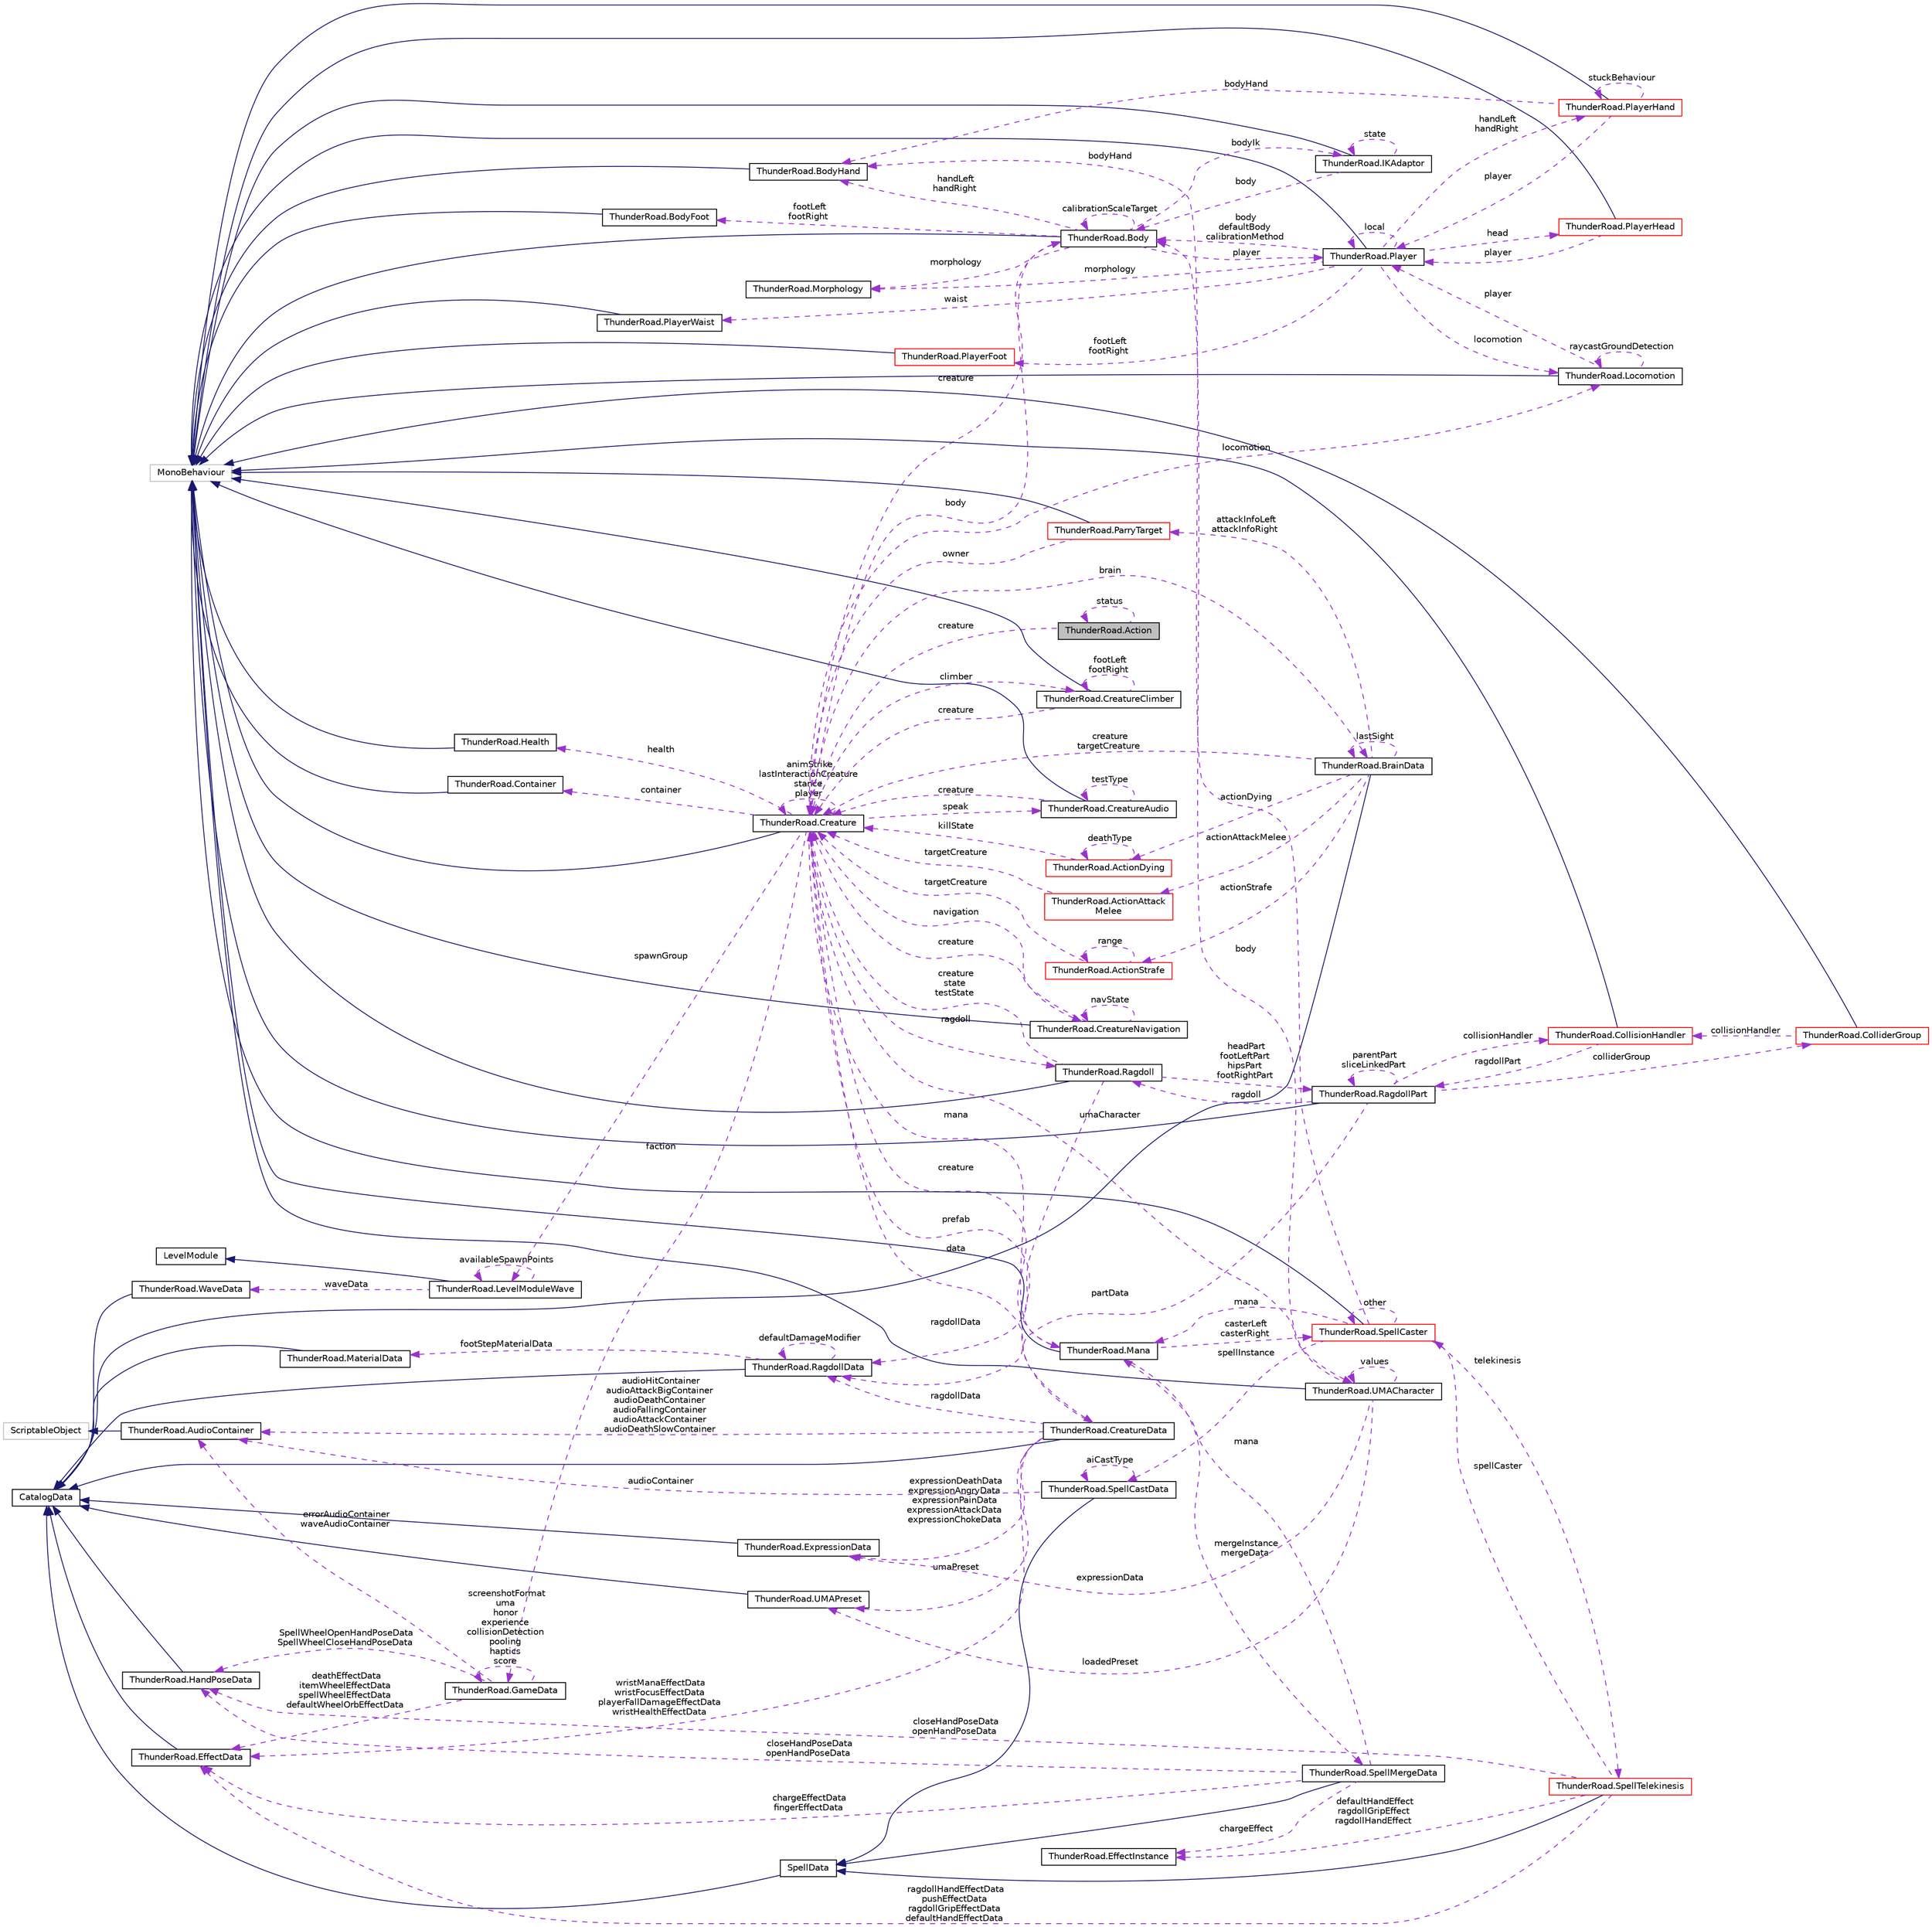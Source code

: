 digraph "ThunderRoad.Action"
{
 // LATEX_PDF_SIZE
  edge [fontname="Helvetica",fontsize="10",labelfontname="Helvetica",labelfontsize="10"];
  node [fontname="Helvetica",fontsize="10",shape=record];
  rankdir="LR";
  Node1 [label="ThunderRoad.Action",height=0.2,width=0.4,color="black", fillcolor="grey75", style="filled", fontcolor="black",tooltip="Class Action."];
  Node2 -> Node1 [dir="back",color="darkorchid3",fontsize="10",style="dashed",label=" creature" ,fontname="Helvetica"];
  Node2 [label="ThunderRoad.Creature",height=0.2,width=0.4,color="black", fillcolor="white", style="filled",URL="$class_thunder_road_1_1_creature.html",tooltip="Class Creature. Implements the UnityEngine.MonoBehaviour"];
  Node3 -> Node2 [dir="back",color="midnightblue",fontsize="10",style="solid",fontname="Helvetica"];
  Node3 [label="MonoBehaviour",height=0.2,width=0.4,color="grey75", fillcolor="white", style="filled",tooltip=" "];
  Node4 -> Node2 [dir="back",color="darkorchid3",fontsize="10",style="dashed",label=" climber" ,fontname="Helvetica"];
  Node4 [label="ThunderRoad.CreatureClimber",height=0.2,width=0.4,color="black", fillcolor="white", style="filled",URL="$class_thunder_road_1_1_creature_climber.html",tooltip="Class CreatureClimber. Implements the UnityEngine.MonoBehaviour"];
  Node3 -> Node4 [dir="back",color="midnightblue",fontsize="10",style="solid",fontname="Helvetica"];
  Node4 -> Node4 [dir="back",color="darkorchid3",fontsize="10",style="dashed",label=" footLeft\nfootRight" ,fontname="Helvetica"];
  Node2 -> Node4 [dir="back",color="darkorchid3",fontsize="10",style="dashed",label=" creature" ,fontname="Helvetica"];
  Node5 -> Node2 [dir="back",color="darkorchid3",fontsize="10",style="dashed",label=" health" ,fontname="Helvetica"];
  Node5 [label="ThunderRoad.Health",height=0.2,width=0.4,color="black", fillcolor="white", style="filled",URL="$class_thunder_road_1_1_health.html",tooltip="Class Health. Implements the UnityEngine.MonoBehaviour"];
  Node3 -> Node5 [dir="back",color="midnightblue",fontsize="10",style="solid",fontname="Helvetica"];
  Node6 -> Node2 [dir="back",color="darkorchid3",fontsize="10",style="dashed",label=" faction" ,fontname="Helvetica"];
  Node6 [label="ThunderRoad.GameData",height=0.2,width=0.4,color="black", fillcolor="white", style="filled",URL="$class_thunder_road_1_1_game_data.html",tooltip="Class GameData."];
  Node6 -> Node6 [dir="back",color="darkorchid3",fontsize="10",style="dashed",label=" screenshotFormat\numa\nhonor\nexperience\ncollisionDetection\npooling\nhaptics\nscore" ,fontname="Helvetica"];
  Node7 -> Node6 [dir="back",color="darkorchid3",fontsize="10",style="dashed",label=" deathEffectData\nitemWheelEffectData\nspellWheelEffectData\ndefaultWheelOrbEffectData" ,fontname="Helvetica"];
  Node7 [label="ThunderRoad.EffectData",height=0.2,width=0.4,color="black", fillcolor="white", style="filled",URL="$class_thunder_road_1_1_effect_data.html",tooltip="Class EffectData. Implements the ThunderRoad.CatalogData"];
  Node8 -> Node7 [dir="back",color="midnightblue",fontsize="10",style="solid",fontname="Helvetica"];
  Node8 [label="CatalogData",height=0.2,width=0.4,color="black", fillcolor="white", style="filled",URL="$class_thunder_road_1_1_catalog_data.html",tooltip="Class CatalogData."];
  Node9 -> Node6 [dir="back",color="darkorchid3",fontsize="10",style="dashed",label=" SpellWheelOpenHandPoseData\nSpellWheelCloseHandPoseData" ,fontname="Helvetica"];
  Node9 [label="ThunderRoad.HandPoseData",height=0.2,width=0.4,color="black", fillcolor="white", style="filled",URL="$class_thunder_road_1_1_hand_pose_data.html",tooltip="Class HandPoseData. Implements the ThunderRoad.CatalogData"];
  Node8 -> Node9 [dir="back",color="midnightblue",fontsize="10",style="solid",fontname="Helvetica"];
  Node10 -> Node6 [dir="back",color="darkorchid3",fontsize="10",style="dashed",label=" errorAudioContainer\nwaveAudioContainer" ,fontname="Helvetica"];
  Node10 [label="ThunderRoad.AudioContainer",height=0.2,width=0.4,color="black", fillcolor="white", style="filled",URL="$class_thunder_road_1_1_audio_container.html",tooltip="Class AudioContainer. Implements the UnityEngine.ScriptableObject"];
  Node11 -> Node10 [dir="back",color="midnightblue",fontsize="10",style="solid",fontname="Helvetica"];
  Node11 [label="ScriptableObject",height=0.2,width=0.4,color="grey75", fillcolor="white", style="filled",tooltip=" "];
  Node12 -> Node2 [dir="back",color="darkorchid3",fontsize="10",style="dashed",label=" spawnGroup" ,fontname="Helvetica"];
  Node12 [label="ThunderRoad.LevelModuleWave",height=0.2,width=0.4,color="black", fillcolor="white", style="filled",URL="$class_thunder_road_1_1_level_module_wave.html",tooltip="Class LevelModuleWave. Implements the ThunderRoad.LevelModule"];
  Node13 -> Node12 [dir="back",color="midnightblue",fontsize="10",style="solid",fontname="Helvetica"];
  Node13 [label="LevelModule",height=0.2,width=0.4,color="black", fillcolor="white", style="filled",URL="$class_thunder_road_1_1_level_module.html",tooltip="Class LevelModule."];
  Node12 -> Node12 [dir="back",color="darkorchid3",fontsize="10",style="dashed",label=" availableSpawnPoints" ,fontname="Helvetica"];
  Node14 -> Node12 [dir="back",color="darkorchid3",fontsize="10",style="dashed",label=" waveData" ,fontname="Helvetica"];
  Node14 [label="ThunderRoad.WaveData",height=0.2,width=0.4,color="black", fillcolor="white", style="filled",URL="$class_thunder_road_1_1_wave_data.html",tooltip="Class WaveData. Implements the ThunderRoad.CatalogData"];
  Node8 -> Node14 [dir="back",color="midnightblue",fontsize="10",style="solid",fontname="Helvetica"];
  Node15 -> Node2 [dir="back",color="darkorchid3",fontsize="10",style="dashed",label=" data" ,fontname="Helvetica"];
  Node15 [label="ThunderRoad.CreatureData",height=0.2,width=0.4,color="black", fillcolor="white", style="filled",URL="$class_thunder_road_1_1_creature_data.html",tooltip="Class CreatureData. Implements the ThunderRoad.CatalogData"];
  Node8 -> Node15 [dir="back",color="midnightblue",fontsize="10",style="solid",fontname="Helvetica"];
  Node16 -> Node15 [dir="back",color="darkorchid3",fontsize="10",style="dashed",label=" ragdollData" ,fontname="Helvetica"];
  Node16 [label="ThunderRoad.RagdollData",height=0.2,width=0.4,color="black", fillcolor="white", style="filled",URL="$class_thunder_road_1_1_ragdoll_data.html",tooltip="Class RagdollData. Implements the ThunderRoad.CatalogData"];
  Node8 -> Node16 [dir="back",color="midnightblue",fontsize="10",style="solid",fontname="Helvetica"];
  Node17 -> Node16 [dir="back",color="darkorchid3",fontsize="10",style="dashed",label=" footStepMaterialData" ,fontname="Helvetica"];
  Node17 [label="ThunderRoad.MaterialData",height=0.2,width=0.4,color="black", fillcolor="white", style="filled",URL="$class_thunder_road_1_1_material_data.html",tooltip="Class MaterialData. Implements the ThunderRoad.CatalogData"];
  Node8 -> Node17 [dir="back",color="midnightblue",fontsize="10",style="solid",fontname="Helvetica"];
  Node16 -> Node16 [dir="back",color="darkorchid3",fontsize="10",style="dashed",label=" defaultDamageModifier" ,fontname="Helvetica"];
  Node7 -> Node15 [dir="back",color="darkorchid3",fontsize="10",style="dashed",label=" wristManaEffectData\nwristFocusEffectData\nplayerFallDamageEffectData\nwristHealthEffectData" ,fontname="Helvetica"];
  Node18 -> Node15 [dir="back",color="darkorchid3",fontsize="10",style="dashed",label=" umaPreset" ,fontname="Helvetica"];
  Node18 [label="ThunderRoad.UMAPreset",height=0.2,width=0.4,color="black", fillcolor="white", style="filled",URL="$class_thunder_road_1_1_u_m_a_preset.html",tooltip="Class UMAPreset. Implements the ThunderRoad.CatalogData"];
  Node8 -> Node18 [dir="back",color="midnightblue",fontsize="10",style="solid",fontname="Helvetica"];
  Node10 -> Node15 [dir="back",color="darkorchid3",fontsize="10",style="dashed",label=" audioHitContainer\naudioAttackBigContainer\naudioDeathContainer\naudioFallingContainer\naudioAttackContainer\naudioDeathSlowContainer" ,fontname="Helvetica"];
  Node19 -> Node15 [dir="back",color="darkorchid3",fontsize="10",style="dashed",label=" expressionDeathData\nexpressionAngryData\nexpressionPainData\nexpressionAttackData\nexpressionChokeData" ,fontname="Helvetica"];
  Node19 [label="ThunderRoad.ExpressionData",height=0.2,width=0.4,color="black", fillcolor="white", style="filled",URL="$class_thunder_road_1_1_expression_data.html",tooltip="Class ExpressionData. Implements the ThunderRoad.CatalogData"];
  Node8 -> Node19 [dir="back",color="midnightblue",fontsize="10",style="solid",fontname="Helvetica"];
  Node2 -> Node15 [dir="back",color="darkorchid3",fontsize="10",style="dashed",label=" prefab" ,fontname="Helvetica"];
  Node20 -> Node2 [dir="back",color="darkorchid3",fontsize="10",style="dashed",label=" locomotion" ,fontname="Helvetica"];
  Node20 [label="ThunderRoad.Locomotion",height=0.2,width=0.4,color="black", fillcolor="white", style="filled",URL="$class_thunder_road_1_1_locomotion.html",tooltip="Class Locomotion. Implements the UnityEngine.MonoBehaviour"];
  Node3 -> Node20 [dir="back",color="midnightblue",fontsize="10",style="solid",fontname="Helvetica"];
  Node21 -> Node20 [dir="back",color="darkorchid3",fontsize="10",style="dashed",label=" player" ,fontname="Helvetica"];
  Node21 [label="ThunderRoad.Player",height=0.2,width=0.4,color="black", fillcolor="white", style="filled",URL="$class_thunder_road_1_1_player.html",tooltip="Class Player. Implements the UnityEngine.MonoBehaviour"];
  Node3 -> Node21 [dir="back",color="midnightblue",fontsize="10",style="solid",fontname="Helvetica"];
  Node22 -> Node21 [dir="back",color="darkorchid3",fontsize="10",style="dashed",label=" footLeft\nfootRight" ,fontname="Helvetica"];
  Node22 [label="ThunderRoad.PlayerFoot",height=0.2,width=0.4,color="red", fillcolor="white", style="filled",URL="$class_thunder_road_1_1_player_foot.html",tooltip="Class PlayerFoot. Implements the UnityEngine.MonoBehaviour"];
  Node3 -> Node22 [dir="back",color="midnightblue",fontsize="10",style="solid",fontname="Helvetica"];
  Node21 -> Node21 [dir="back",color="darkorchid3",fontsize="10",style="dashed",label=" local" ,fontname="Helvetica"];
  Node76 -> Node21 [dir="back",color="darkorchid3",fontsize="10",style="dashed",label=" morphology" ,fontname="Helvetica"];
  Node76 [label="ThunderRoad.Morphology",height=0.2,width=0.4,color="black", fillcolor="white", style="filled",URL="$class_thunder_road_1_1_morphology.html",tooltip="Class Morphology."];
  Node20 -> Node21 [dir="back",color="darkorchid3",fontsize="10",style="dashed",label=" locomotion" ,fontname="Helvetica"];
  Node77 -> Node21 [dir="back",color="darkorchid3",fontsize="10",style="dashed",label=" head" ,fontname="Helvetica"];
  Node77 [label="ThunderRoad.PlayerHead",height=0.2,width=0.4,color="red", fillcolor="white", style="filled",URL="$class_thunder_road_1_1_player_head.html",tooltip="Class PlayerHead. Implements the UnityEngine.MonoBehaviour"];
  Node3 -> Node77 [dir="back",color="midnightblue",fontsize="10",style="solid",fontname="Helvetica"];
  Node21 -> Node77 [dir="back",color="darkorchid3",fontsize="10",style="dashed",label=" player" ,fontname="Helvetica"];
  Node78 -> Node21 [dir="back",color="darkorchid3",fontsize="10",style="dashed",label=" body\ndefaultBody\ncalibrationMethod" ,fontname="Helvetica"];
  Node78 [label="ThunderRoad.Body",height=0.2,width=0.4,color="black", fillcolor="white", style="filled",URL="$class_thunder_road_1_1_body.html",tooltip="Class Body. Implements the UnityEngine.MonoBehaviour"];
  Node3 -> Node78 [dir="back",color="midnightblue",fontsize="10",style="solid",fontname="Helvetica"];
  Node21 -> Node78 [dir="back",color="darkorchid3",fontsize="10",style="dashed",label=" player" ,fontname="Helvetica"];
  Node76 -> Node78 [dir="back",color="darkorchid3",fontsize="10",style="dashed",label=" morphology" ,fontname="Helvetica"];
  Node79 -> Node78 [dir="back",color="darkorchid3",fontsize="10",style="dashed",label=" bodyIk" ,fontname="Helvetica"];
  Node79 [label="ThunderRoad.IKAdaptor",height=0.2,width=0.4,color="black", fillcolor="white", style="filled",URL="$class_thunder_road_1_1_i_k_adaptor.html",tooltip="Class IKAdaptor. Implements the UnityEngine.MonoBehaviour"];
  Node3 -> Node79 [dir="back",color="midnightblue",fontsize="10",style="solid",fontname="Helvetica"];
  Node79 -> Node79 [dir="back",color="darkorchid3",fontsize="10",style="dashed",label=" state" ,fontname="Helvetica"];
  Node78 -> Node79 [dir="back",color="darkorchid3",fontsize="10",style="dashed",label=" body" ,fontname="Helvetica"];
  Node78 -> Node78 [dir="back",color="darkorchid3",fontsize="10",style="dashed",label=" calibrationScaleTarget" ,fontname="Helvetica"];
  Node2 -> Node78 [dir="back",color="darkorchid3",fontsize="10",style="dashed",label=" creature" ,fontname="Helvetica"];
  Node45 -> Node78 [dir="back",color="darkorchid3",fontsize="10",style="dashed",label=" handLeft\nhandRight" ,fontname="Helvetica"];
  Node45 [label="ThunderRoad.BodyHand",height=0.2,width=0.4,color="black", fillcolor="white", style="filled",URL="$class_thunder_road_1_1_body_hand.html",tooltip="Class BodyHand. Implements the UnityEngine.MonoBehaviour"];
  Node3 -> Node45 [dir="back",color="midnightblue",fontsize="10",style="solid",fontname="Helvetica"];
  Node80 -> Node78 [dir="back",color="darkorchid3",fontsize="10",style="dashed",label=" footLeft\nfootRight" ,fontname="Helvetica"];
  Node80 [label="ThunderRoad.BodyFoot",height=0.2,width=0.4,color="black", fillcolor="white", style="filled",URL="$class_thunder_road_1_1_body_foot.html",tooltip="Class BodyFoot. Implements the UnityEngine.MonoBehaviour"];
  Node3 -> Node80 [dir="back",color="midnightblue",fontsize="10",style="solid",fontname="Helvetica"];
  Node81 -> Node21 [dir="back",color="darkorchid3",fontsize="10",style="dashed",label=" waist" ,fontname="Helvetica"];
  Node81 [label="ThunderRoad.PlayerWaist",height=0.2,width=0.4,color="black", fillcolor="white", style="filled",URL="$class_thunder_road_1_1_player_waist.html",tooltip="Class PlayerWaist. Implements the UnityEngine.MonoBehaviour"];
  Node3 -> Node81 [dir="back",color="midnightblue",fontsize="10",style="solid",fontname="Helvetica"];
  Node70 -> Node21 [dir="back",color="darkorchid3",fontsize="10",style="dashed",label=" handLeft\nhandRight" ,fontname="Helvetica"];
  Node70 [label="ThunderRoad.PlayerHand",height=0.2,width=0.4,color="red", fillcolor="white", style="filled",URL="$class_thunder_road_1_1_player_hand.html",tooltip="Class PlayerHand. Implements the UnityEngine.MonoBehaviour"];
  Node3 -> Node70 [dir="back",color="midnightblue",fontsize="10",style="solid",fontname="Helvetica"];
  Node21 -> Node70 [dir="back",color="darkorchid3",fontsize="10",style="dashed",label=" player" ,fontname="Helvetica"];
  Node45 -> Node70 [dir="back",color="darkorchid3",fontsize="10",style="dashed",label=" bodyHand" ,fontname="Helvetica"];
  Node70 -> Node70 [dir="back",color="darkorchid3",fontsize="10",style="dashed",label=" stuckBehaviour" ,fontname="Helvetica"];
  Node20 -> Node20 [dir="back",color="darkorchid3",fontsize="10",style="dashed",label=" raycastGroundDetection" ,fontname="Helvetica"];
  Node49 -> Node2 [dir="back",color="darkorchid3",fontsize="10",style="dashed",label=" ragdoll" ,fontname="Helvetica"];
  Node49 [label="ThunderRoad.Ragdoll",height=0.2,width=0.4,color="black", fillcolor="white", style="filled",URL="$class_thunder_road_1_1_ragdoll.html",tooltip="Class Ragdoll. Implements the UnityEngine.MonoBehaviour"];
  Node3 -> Node49 [dir="back",color="midnightblue",fontsize="10",style="solid",fontname="Helvetica"];
  Node16 -> Node49 [dir="back",color="darkorchid3",fontsize="10",style="dashed",label=" ragdollData" ,fontname="Helvetica"];
  Node50 -> Node49 [dir="back",color="darkorchid3",fontsize="10",style="dashed",label=" headPart\nfootLeftPart\nhipsPart\nfootRightPart" ,fontname="Helvetica"];
  Node50 [label="ThunderRoad.RagdollPart",height=0.2,width=0.4,color="black", fillcolor="white", style="filled",URL="$class_thunder_road_1_1_ragdoll_part.html",tooltip="Class RagdollPart. Implements the UnityEngine.MonoBehaviour"];
  Node3 -> Node50 [dir="back",color="midnightblue",fontsize="10",style="solid",fontname="Helvetica"];
  Node51 -> Node50 [dir="back",color="darkorchid3",fontsize="10",style="dashed",label=" collisionHandler" ,fontname="Helvetica"];
  Node51 [label="ThunderRoad.CollisionHandler",height=0.2,width=0.4,color="red", fillcolor="white", style="filled",URL="$class_thunder_road_1_1_collision_handler.html",tooltip="Class CollisionHandler. Implements the UnityEngine.MonoBehaviour"];
  Node3 -> Node51 [dir="back",color="midnightblue",fontsize="10",style="solid",fontname="Helvetica"];
  Node50 -> Node51 [dir="back",color="darkorchid3",fontsize="10",style="dashed",label=" ragdollPart" ,fontname="Helvetica"];
  Node16 -> Node50 [dir="back",color="darkorchid3",fontsize="10",style="dashed",label=" partData" ,fontname="Helvetica"];
  Node50 -> Node50 [dir="back",color="darkorchid3",fontsize="10",style="dashed",label=" parentPart\nsliceLinkedPart" ,fontname="Helvetica"];
  Node49 -> Node50 [dir="back",color="darkorchid3",fontsize="10",style="dashed",label=" ragdoll" ,fontname="Helvetica"];
  Node53 -> Node50 [dir="back",color="darkorchid3",fontsize="10",style="dashed",label=" colliderGroup" ,fontname="Helvetica"];
  Node53 [label="ThunderRoad.ColliderGroup",height=0.2,width=0.4,color="red", fillcolor="white", style="filled",URL="$class_thunder_road_1_1_collider_group.html",tooltip="Class ColliderGroup. Implements the UnityEngine.MonoBehaviour"];
  Node3 -> Node53 [dir="back",color="midnightblue",fontsize="10",style="solid",fontname="Helvetica"];
  Node51 -> Node53 [dir="back",color="darkorchid3",fontsize="10",style="dashed",label=" collisionHandler" ,fontname="Helvetica"];
  Node2 -> Node49 [dir="back",color="darkorchid3",fontsize="10",style="dashed",label=" creature\nstate\ntestState" ,fontname="Helvetica"];
  Node78 -> Node2 [dir="back",color="darkorchid3",fontsize="10",style="dashed",label=" body" ,fontname="Helvetica"];
  Node82 -> Node2 [dir="back",color="darkorchid3",fontsize="10",style="dashed",label=" speak" ,fontname="Helvetica"];
  Node82 [label="ThunderRoad.CreatureAudio",height=0.2,width=0.4,color="black", fillcolor="white", style="filled",URL="$class_thunder_road_1_1_creature_audio.html",tooltip="Class CreatureAudio. Implements the UnityEngine.MonoBehaviour"];
  Node3 -> Node82 [dir="back",color="midnightblue",fontsize="10",style="solid",fontname="Helvetica"];
  Node82 -> Node82 [dir="back",color="darkorchid3",fontsize="10",style="dashed",label=" testType" ,fontname="Helvetica"];
  Node2 -> Node82 [dir="back",color="darkorchid3",fontsize="10",style="dashed",label=" creature" ,fontname="Helvetica"];
  Node2 -> Node2 [dir="back",color="darkorchid3",fontsize="10",style="dashed",label=" animStrike\nlastInteractionCreature\nstance\nplayer" ,fontname="Helvetica"];
  Node42 -> Node2 [dir="back",color="darkorchid3",fontsize="10",style="dashed",label=" mana" ,fontname="Helvetica"];
  Node42 [label="ThunderRoad.Mana",height=0.2,width=0.4,color="black", fillcolor="white", style="filled",URL="$class_thunder_road_1_1_mana.html",tooltip="Class Mana. Implements the UnityEngine.MonoBehaviour"];
  Node3 -> Node42 [dir="back",color="midnightblue",fontsize="10",style="solid",fontname="Helvetica"];
  Node43 -> Node42 [dir="back",color="darkorchid3",fontsize="10",style="dashed",label=" mergeInstance\nmergeData" ,fontname="Helvetica"];
  Node43 [label="ThunderRoad.SpellMergeData",height=0.2,width=0.4,color="black", fillcolor="white", style="filled",URL="$class_thunder_road_1_1_spell_merge_data.html",tooltip="Class SpellMergeData. Implements the ThunderRoad.SpellData"];
  Node39 -> Node43 [dir="back",color="midnightblue",fontsize="10",style="solid",fontname="Helvetica"];
  Node39 [label="SpellData",height=0.2,width=0.4,color="black", fillcolor="white", style="filled",URL="$class_thunder_road_1_1_spell_data.html",tooltip="Class SpellData. Implements the ThunderRoad.CatalogData"];
  Node8 -> Node39 [dir="back",color="midnightblue",fontsize="10",style="solid",fontname="Helvetica"];
  Node7 -> Node43 [dir="back",color="darkorchid3",fontsize="10",style="dashed",label=" chargeEffectData\nfingerEffectData" ,fontname="Helvetica"];
  Node9 -> Node43 [dir="back",color="darkorchid3",fontsize="10",style="dashed",label=" closeHandPoseData\nopenHandPoseData" ,fontname="Helvetica"];
  Node42 -> Node43 [dir="back",color="darkorchid3",fontsize="10",style="dashed",label=" mana" ,fontname="Helvetica"];
  Node40 -> Node43 [dir="back",color="darkorchid3",fontsize="10",style="dashed",label=" chargeEffect" ,fontname="Helvetica"];
  Node40 [label="ThunderRoad.EffectInstance",height=0.2,width=0.4,color="black", fillcolor="white", style="filled",URL="$class_thunder_road_1_1_effect_instance.html",tooltip="Class EffectInstance."];
  Node37 -> Node42 [dir="back",color="darkorchid3",fontsize="10",style="dashed",label=" casterLeft\ncasterRight" ,fontname="Helvetica"];
  Node37 [label="ThunderRoad.SpellCaster",height=0.2,width=0.4,color="red", fillcolor="white", style="filled",URL="$class_thunder_road_1_1_spell_caster.html",tooltip="Class SpellCaster. Implements the UnityEngine.MonoBehaviour"];
  Node3 -> Node37 [dir="back",color="midnightblue",fontsize="10",style="solid",fontname="Helvetica"];
  Node38 -> Node37 [dir="back",color="darkorchid3",fontsize="10",style="dashed",label=" telekinesis" ,fontname="Helvetica"];
  Node38 [label="ThunderRoad.SpellTelekinesis",height=0.2,width=0.4,color="red", fillcolor="white", style="filled",URL="$class_thunder_road_1_1_spell_telekinesis.html",tooltip="Class SpellTelekinesis. Implements the ThunderRoad.SpellData"];
  Node39 -> Node38 [dir="back",color="midnightblue",fontsize="10",style="solid",fontname="Helvetica"];
  Node7 -> Node38 [dir="back",color="darkorchid3",fontsize="10",style="dashed",label=" ragdollHandEffectData\npushEffectData\nragdollGripEffectData\ndefaultHandEffectData" ,fontname="Helvetica"];
  Node9 -> Node38 [dir="back",color="darkorchid3",fontsize="10",style="dashed",label=" closeHandPoseData\nopenHandPoseData" ,fontname="Helvetica"];
  Node37 -> Node38 [dir="back",color="darkorchid3",fontsize="10",style="dashed",label=" spellCaster" ,fontname="Helvetica"];
  Node40 -> Node38 [dir="back",color="darkorchid3",fontsize="10",style="dashed",label=" defaultHandEffect\nragdollGripEffect\nragdollHandEffect" ,fontname="Helvetica"];
  Node37 -> Node37 [dir="back",color="darkorchid3",fontsize="10",style="dashed",label=" other" ,fontname="Helvetica"];
  Node41 -> Node37 [dir="back",color="darkorchid3",fontsize="10",style="dashed",label=" spellInstance" ,fontname="Helvetica"];
  Node41 [label="ThunderRoad.SpellCastData",height=0.2,width=0.4,color="black", fillcolor="white", style="filled",URL="$class_thunder_road_1_1_spell_cast_data.html",tooltip="Class SpellCastData. Implements the ThunderRoad.SpellData"];
  Node39 -> Node41 [dir="back",color="midnightblue",fontsize="10",style="solid",fontname="Helvetica"];
  Node10 -> Node41 [dir="back",color="darkorchid3",fontsize="10",style="dashed",label=" audioContainer" ,fontname="Helvetica"];
  Node41 -> Node41 [dir="back",color="darkorchid3",fontsize="10",style="dashed",label=" aiCastType" ,fontname="Helvetica"];
  Node42 -> Node37 [dir="back",color="darkorchid3",fontsize="10",style="dashed",label=" mana" ,fontname="Helvetica"];
  Node45 -> Node37 [dir="back",color="darkorchid3",fontsize="10",style="dashed",label=" bodyHand" ,fontname="Helvetica"];
  Node2 -> Node42 [dir="back",color="darkorchid3",fontsize="10",style="dashed",label=" creature" ,fontname="Helvetica"];
  Node83 -> Node2 [dir="back",color="darkorchid3",fontsize="10",style="dashed",label=" umaCharacter" ,fontname="Helvetica"];
  Node83 [label="ThunderRoad.UMACharacter",height=0.2,width=0.4,color="black", fillcolor="white", style="filled",URL="$class_thunder_road_1_1_u_m_a_character.html",tooltip="Class UMACharacter. Implements the UnityEngine.MonoBehaviour"];
  Node3 -> Node83 [dir="back",color="midnightblue",fontsize="10",style="solid",fontname="Helvetica"];
  Node18 -> Node83 [dir="back",color="darkorchid3",fontsize="10",style="dashed",label=" loadedPreset" ,fontname="Helvetica"];
  Node78 -> Node83 [dir="back",color="darkorchid3",fontsize="10",style="dashed",label=" body" ,fontname="Helvetica"];
  Node19 -> Node83 [dir="back",color="darkorchid3",fontsize="10",style="dashed",label=" expressionData" ,fontname="Helvetica"];
  Node83 -> Node83 [dir="back",color="darkorchid3",fontsize="10",style="dashed",label=" values" ,fontname="Helvetica"];
  Node84 -> Node2 [dir="back",color="darkorchid3",fontsize="10",style="dashed",label=" container" ,fontname="Helvetica"];
  Node84 [label="ThunderRoad.Container",height=0.2,width=0.4,color="black", fillcolor="white", style="filled",URL="$class_thunder_road_1_1_container.html",tooltip="Class Container. Implements the UnityEngine.MonoBehaviour"];
  Node3 -> Node84 [dir="back",color="midnightblue",fontsize="10",style="solid",fontname="Helvetica"];
  Node85 -> Node2 [dir="back",color="darkorchid3",fontsize="10",style="dashed",label=" brain" ,fontname="Helvetica"];
  Node85 [label="ThunderRoad.BrainData",height=0.2,width=0.4,color="black", fillcolor="white", style="filled",URL="$class_thunder_road_1_1_brain_data.html",tooltip="Class BrainData. Implements the ThunderRoad.CatalogData"];
  Node8 -> Node85 [dir="back",color="midnightblue",fontsize="10",style="solid",fontname="Helvetica"];
  Node86 -> Node85 [dir="back",color="darkorchid3",fontsize="10",style="dashed",label=" actionDying" ,fontname="Helvetica"];
  Node86 [label="ThunderRoad.ActionDying",height=0.2,width=0.4,color="red", fillcolor="white", style="filled",URL="$class_thunder_road_1_1_action_dying.html",tooltip="Class ActionDying. Implements the ThunderRoad.Action"];
  Node86 -> Node86 [dir="back",color="darkorchid3",fontsize="10",style="dashed",label=" deathType" ,fontname="Helvetica"];
  Node2 -> Node86 [dir="back",color="darkorchid3",fontsize="10",style="dashed",label=" killState" ,fontname="Helvetica"];
  Node88 -> Node85 [dir="back",color="darkorchid3",fontsize="10",style="dashed",label=" attackInfoLeft\nattackInfoRight" ,fontname="Helvetica"];
  Node88 [label="ThunderRoad.ParryTarget",height=0.2,width=0.4,color="red", fillcolor="white", style="filled",URL="$class_thunder_road_1_1_parry_target.html",tooltip="Class ParryTarget. Implements the UnityEngine.MonoBehaviour"];
  Node3 -> Node88 [dir="back",color="midnightblue",fontsize="10",style="solid",fontname="Helvetica"];
  Node2 -> Node88 [dir="back",color="darkorchid3",fontsize="10",style="dashed",label=" owner" ,fontname="Helvetica"];
  Node90 -> Node85 [dir="back",color="darkorchid3",fontsize="10",style="dashed",label=" actionAttackMelee" ,fontname="Helvetica"];
  Node90 [label="ThunderRoad.ActionAttack\lMelee",height=0.2,width=0.4,color="red", fillcolor="white", style="filled",URL="$class_thunder_road_1_1_action_attack_melee.html",tooltip="Class ActionAttackMelee. Implements the ThunderRoad.Action"];
  Node2 -> Node90 [dir="back",color="darkorchid3",fontsize="10",style="dashed",label=" targetCreature" ,fontname="Helvetica"];
  Node2 -> Node85 [dir="back",color="darkorchid3",fontsize="10",style="dashed",label=" creature\ntargetCreature" ,fontname="Helvetica"];
  Node85 -> Node85 [dir="back",color="darkorchid3",fontsize="10",style="dashed",label=" lastSight" ,fontname="Helvetica"];
  Node91 -> Node85 [dir="back",color="darkorchid3",fontsize="10",style="dashed",label=" actionStrafe" ,fontname="Helvetica"];
  Node91 [label="ThunderRoad.ActionStrafe",height=0.2,width=0.4,color="red", fillcolor="white", style="filled",URL="$class_thunder_road_1_1_action_strafe.html",tooltip="Class ActionStrafe. Implements the ThunderRoad.Action"];
  Node2 -> Node91 [dir="back",color="darkorchid3",fontsize="10",style="dashed",label=" targetCreature" ,fontname="Helvetica"];
  Node91 -> Node91 [dir="back",color="darkorchid3",fontsize="10",style="dashed",label=" range" ,fontname="Helvetica"];
  Node92 -> Node2 [dir="back",color="darkorchid3",fontsize="10",style="dashed",label=" navigation" ,fontname="Helvetica"];
  Node92 [label="ThunderRoad.CreatureNavigation",height=0.2,width=0.4,color="black", fillcolor="white", style="filled",URL="$class_thunder_road_1_1_creature_navigation.html",tooltip="Class CreatureNavigation. Implements the UnityEngine.MonoBehaviour"];
  Node3 -> Node92 [dir="back",color="midnightblue",fontsize="10",style="solid",fontname="Helvetica"];
  Node2 -> Node92 [dir="back",color="darkorchid3",fontsize="10",style="dashed",label=" creature" ,fontname="Helvetica"];
  Node92 -> Node92 [dir="back",color="darkorchid3",fontsize="10",style="dashed",label=" navState" ,fontname="Helvetica"];
  Node1 -> Node1 [dir="back",color="darkorchid3",fontsize="10",style="dashed",label=" status" ,fontname="Helvetica"];
}
